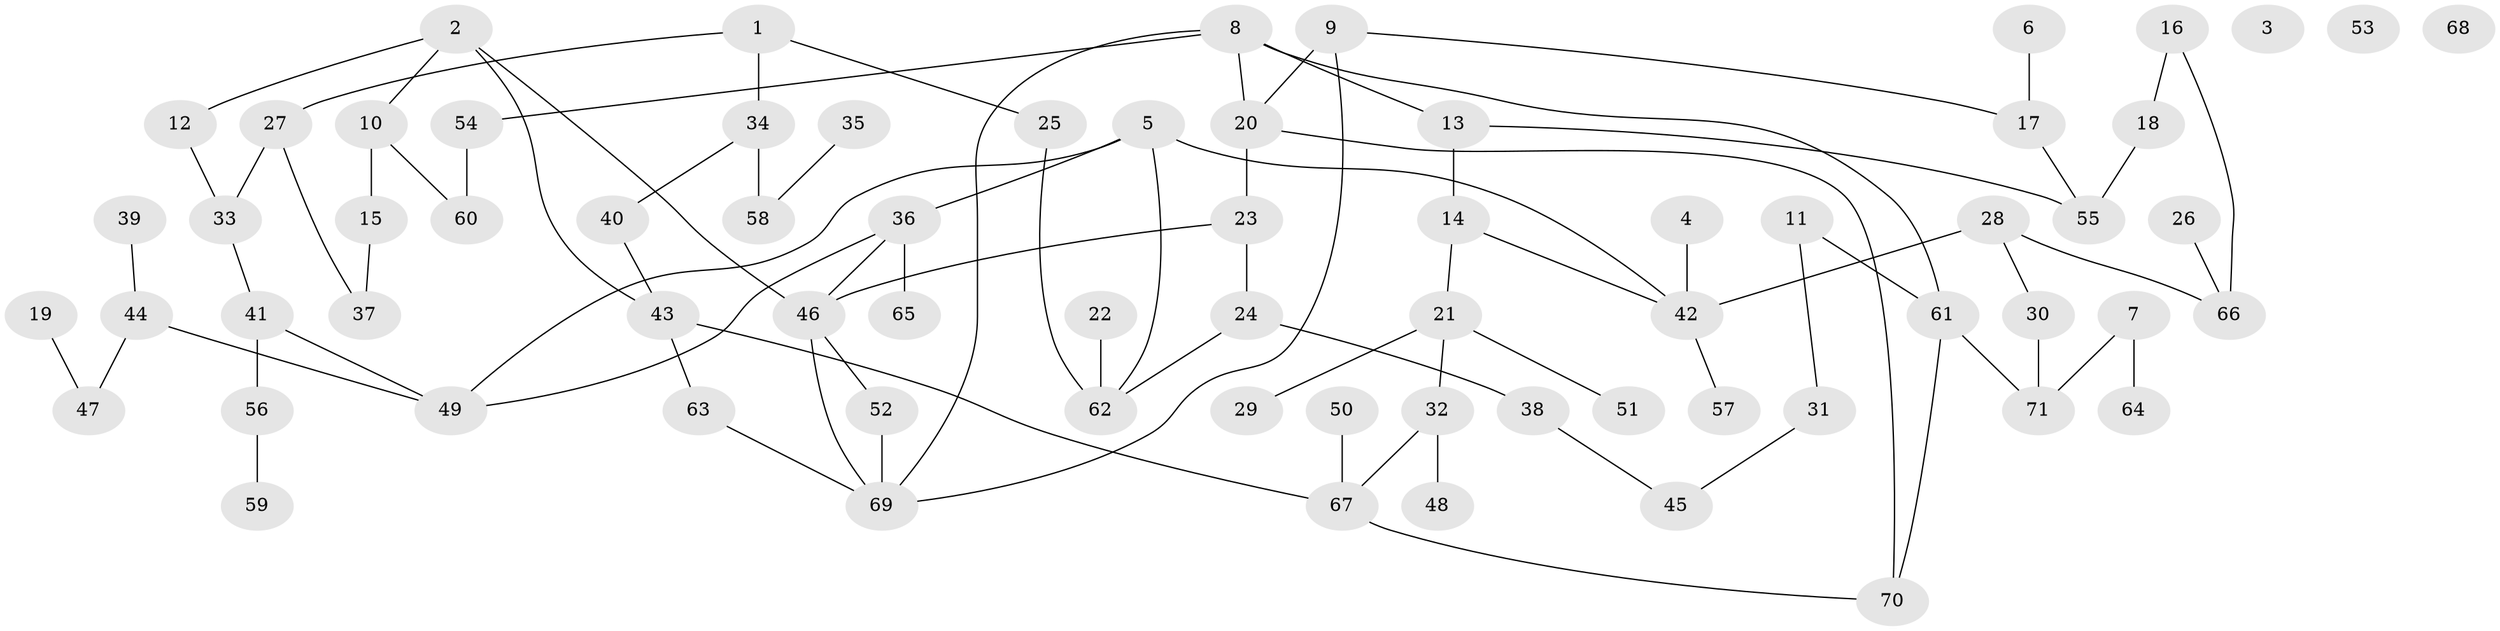 // coarse degree distribution, {2: 0.15789473684210525, 3: 0.42105263157894735, 1: 0.21052631578947367, 5: 0.05263157894736842, 8: 0.05263157894736842, 4: 0.05263157894736842, 7: 0.05263157894736842}
// Generated by graph-tools (version 1.1) at 2025/35/03/04/25 23:35:48]
// undirected, 71 vertices, 86 edges
graph export_dot {
  node [color=gray90,style=filled];
  1;
  2;
  3;
  4;
  5;
  6;
  7;
  8;
  9;
  10;
  11;
  12;
  13;
  14;
  15;
  16;
  17;
  18;
  19;
  20;
  21;
  22;
  23;
  24;
  25;
  26;
  27;
  28;
  29;
  30;
  31;
  32;
  33;
  34;
  35;
  36;
  37;
  38;
  39;
  40;
  41;
  42;
  43;
  44;
  45;
  46;
  47;
  48;
  49;
  50;
  51;
  52;
  53;
  54;
  55;
  56;
  57;
  58;
  59;
  60;
  61;
  62;
  63;
  64;
  65;
  66;
  67;
  68;
  69;
  70;
  71;
  1 -- 25;
  1 -- 27;
  1 -- 34;
  2 -- 10;
  2 -- 12;
  2 -- 43;
  2 -- 46;
  4 -- 42;
  5 -- 36;
  5 -- 42;
  5 -- 49;
  5 -- 62;
  6 -- 17;
  7 -- 64;
  7 -- 71;
  8 -- 13;
  8 -- 20;
  8 -- 54;
  8 -- 61;
  8 -- 69;
  9 -- 17;
  9 -- 20;
  9 -- 69;
  10 -- 15;
  10 -- 60;
  11 -- 31;
  11 -- 61;
  12 -- 33;
  13 -- 14;
  13 -- 55;
  14 -- 21;
  14 -- 42;
  15 -- 37;
  16 -- 18;
  16 -- 66;
  17 -- 55;
  18 -- 55;
  19 -- 47;
  20 -- 23;
  20 -- 70;
  21 -- 29;
  21 -- 32;
  21 -- 51;
  22 -- 62;
  23 -- 24;
  23 -- 46;
  24 -- 38;
  24 -- 62;
  25 -- 62;
  26 -- 66;
  27 -- 33;
  27 -- 37;
  28 -- 30;
  28 -- 42;
  28 -- 66;
  30 -- 71;
  31 -- 45;
  32 -- 48;
  32 -- 67;
  33 -- 41;
  34 -- 40;
  34 -- 58;
  35 -- 58;
  36 -- 46;
  36 -- 49;
  36 -- 65;
  38 -- 45;
  39 -- 44;
  40 -- 43;
  41 -- 49;
  41 -- 56;
  42 -- 57;
  43 -- 63;
  43 -- 67;
  44 -- 47;
  44 -- 49;
  46 -- 52;
  46 -- 69;
  50 -- 67;
  52 -- 69;
  54 -- 60;
  56 -- 59;
  61 -- 70;
  61 -- 71;
  63 -- 69;
  67 -- 70;
}

